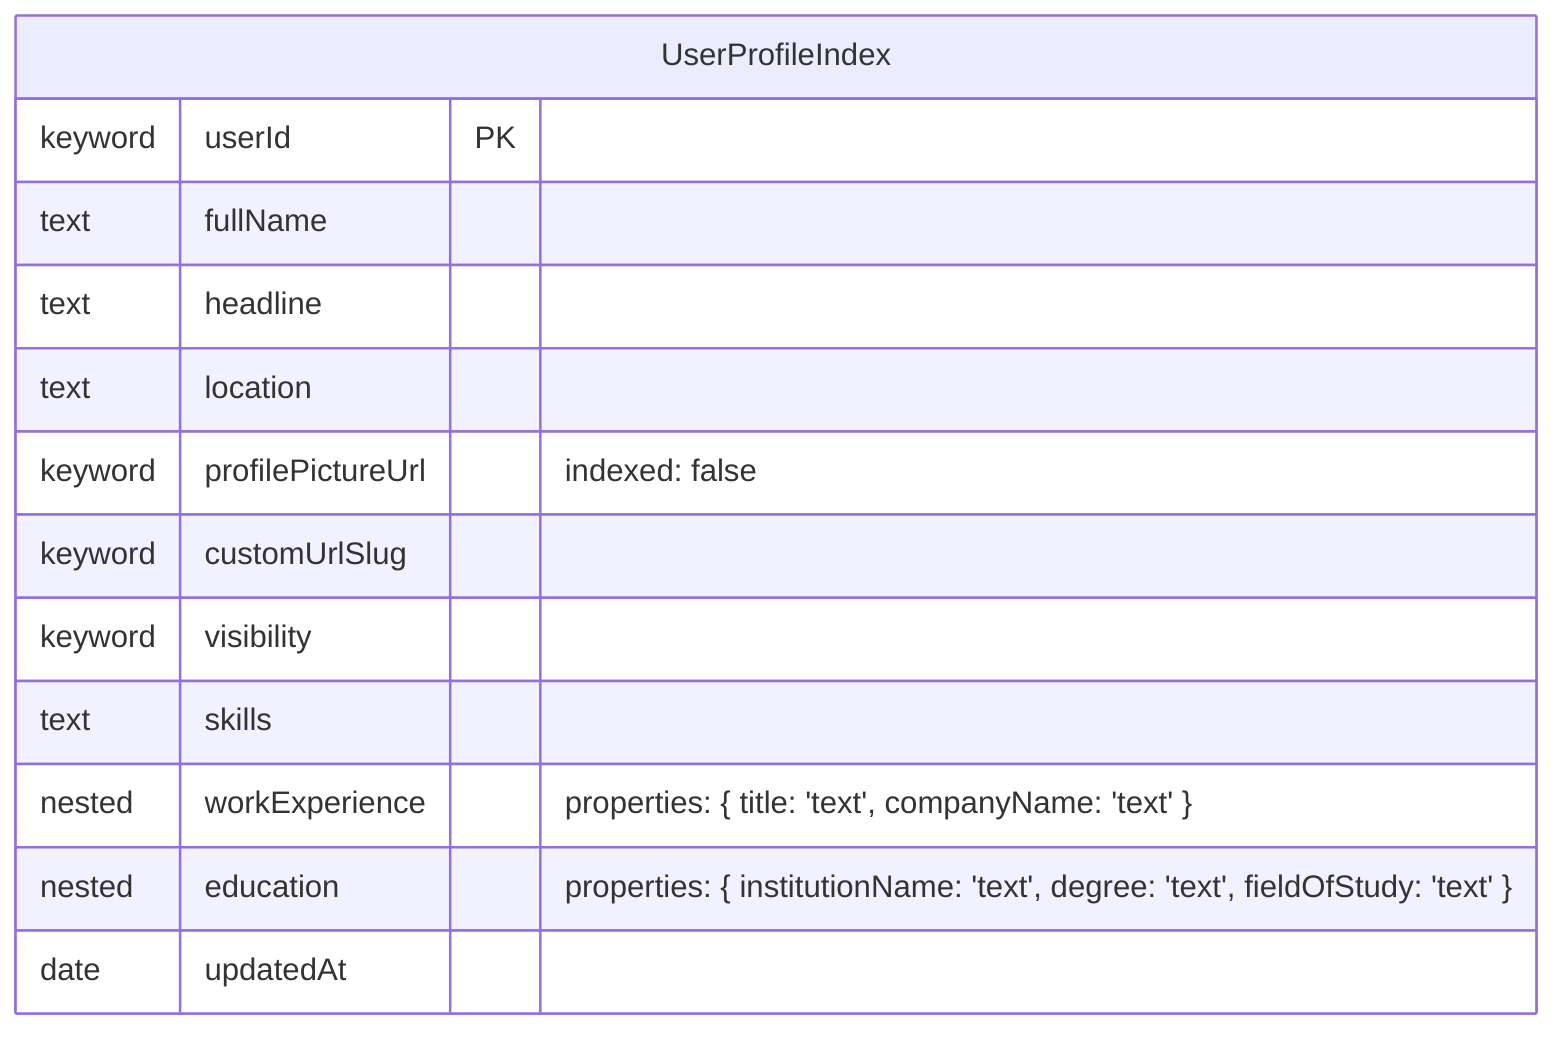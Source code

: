 erDiagram
    UserProfileIndex {
        keyword userId PK
        text fullName
        text headline
        text location
        keyword profilePictureUrl "indexed: false"
        keyword customUrlSlug
        keyword visibility
        text skills
        nested workExperience "properties: { title: 'text', companyName: 'text' }"
        nested education "properties: { institutionName: 'text', degree: 'text', fieldOfStudy: 'text' }"
        date updatedAt
    }